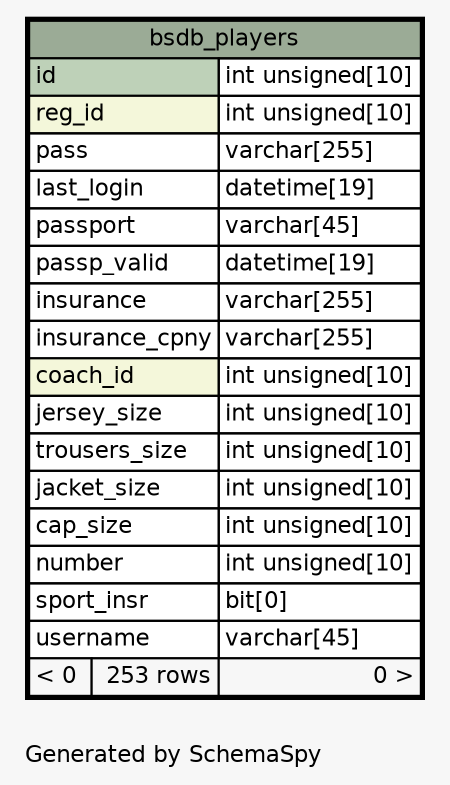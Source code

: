 // dot 2.38.0 on Mac OS X 10.9.4
// SchemaSpy rev 590
digraph "oneDegreeRelationshipsDiagram" {
  graph [
    rankdir="RL"
    bgcolor="#f7f7f7"
    label="\nGenerated by SchemaSpy"
    labeljust="l"
    nodesep="0.18"
    ranksep="0.46"
    fontname="Helvetica"
    fontsize="11"
  ];
  node [
    fontname="Helvetica"
    fontsize="11"
    shape="plaintext"
  ];
  edge [
    arrowsize="0.8"
  ];
  "bsdb_players" [
    label=<
    <TABLE BORDER="2" CELLBORDER="1" CELLSPACING="0" BGCOLOR="#ffffff">
      <TR><TD COLSPAN="3" BGCOLOR="#9bab96" ALIGN="CENTER">bsdb_players</TD></TR>
      <TR><TD PORT="id" COLSPAN="2" BGCOLOR="#bed1b8" ALIGN="LEFT">id</TD><TD PORT="id.type" ALIGN="LEFT">int unsigned[10]</TD></TR>
      <TR><TD PORT="reg_id" COLSPAN="2" BGCOLOR="#f4f7da" ALIGN="LEFT">reg_id</TD><TD PORT="reg_id.type" ALIGN="LEFT">int unsigned[10]</TD></TR>
      <TR><TD PORT="pass" COLSPAN="2" ALIGN="LEFT">pass</TD><TD PORT="pass.type" ALIGN="LEFT">varchar[255]</TD></TR>
      <TR><TD PORT="last_login" COLSPAN="2" ALIGN="LEFT">last_login</TD><TD PORT="last_login.type" ALIGN="LEFT">datetime[19]</TD></TR>
      <TR><TD PORT="passport" COLSPAN="2" ALIGN="LEFT">passport</TD><TD PORT="passport.type" ALIGN="LEFT">varchar[45]</TD></TR>
      <TR><TD PORT="passp_valid" COLSPAN="2" ALIGN="LEFT">passp_valid</TD><TD PORT="passp_valid.type" ALIGN="LEFT">datetime[19]</TD></TR>
      <TR><TD PORT="insurance" COLSPAN="2" ALIGN="LEFT">insurance</TD><TD PORT="insurance.type" ALIGN="LEFT">varchar[255]</TD></TR>
      <TR><TD PORT="insurance_cpny" COLSPAN="2" ALIGN="LEFT">insurance_cpny</TD><TD PORT="insurance_cpny.type" ALIGN="LEFT">varchar[255]</TD></TR>
      <TR><TD PORT="coach_id" COLSPAN="2" BGCOLOR="#f4f7da" ALIGN="LEFT">coach_id</TD><TD PORT="coach_id.type" ALIGN="LEFT">int unsigned[10]</TD></TR>
      <TR><TD PORT="jersey_size" COLSPAN="2" ALIGN="LEFT">jersey_size</TD><TD PORT="jersey_size.type" ALIGN="LEFT">int unsigned[10]</TD></TR>
      <TR><TD PORT="trousers_size" COLSPAN="2" ALIGN="LEFT">trousers_size</TD><TD PORT="trousers_size.type" ALIGN="LEFT">int unsigned[10]</TD></TR>
      <TR><TD PORT="jacket_size" COLSPAN="2" ALIGN="LEFT">jacket_size</TD><TD PORT="jacket_size.type" ALIGN="LEFT">int unsigned[10]</TD></TR>
      <TR><TD PORT="cap_size" COLSPAN="2" ALIGN="LEFT">cap_size</TD><TD PORT="cap_size.type" ALIGN="LEFT">int unsigned[10]</TD></TR>
      <TR><TD PORT="number" COLSPAN="2" ALIGN="LEFT">number</TD><TD PORT="number.type" ALIGN="LEFT">int unsigned[10]</TD></TR>
      <TR><TD PORT="sport_insr" COLSPAN="2" ALIGN="LEFT">sport_insr</TD><TD PORT="sport_insr.type" ALIGN="LEFT">bit[0]</TD></TR>
      <TR><TD PORT="username" COLSPAN="2" ALIGN="LEFT">username</TD><TD PORT="username.type" ALIGN="LEFT">varchar[45]</TD></TR>
      <TR><TD ALIGN="LEFT" BGCOLOR="#f7f7f7">&lt; 0</TD><TD ALIGN="RIGHT" BGCOLOR="#f7f7f7">253 rows</TD><TD ALIGN="RIGHT" BGCOLOR="#f7f7f7">0 &gt;</TD></TR>
    </TABLE>>
    URL="bsdb_players.html"
    tooltip="bsdb_players"
  ];
}
